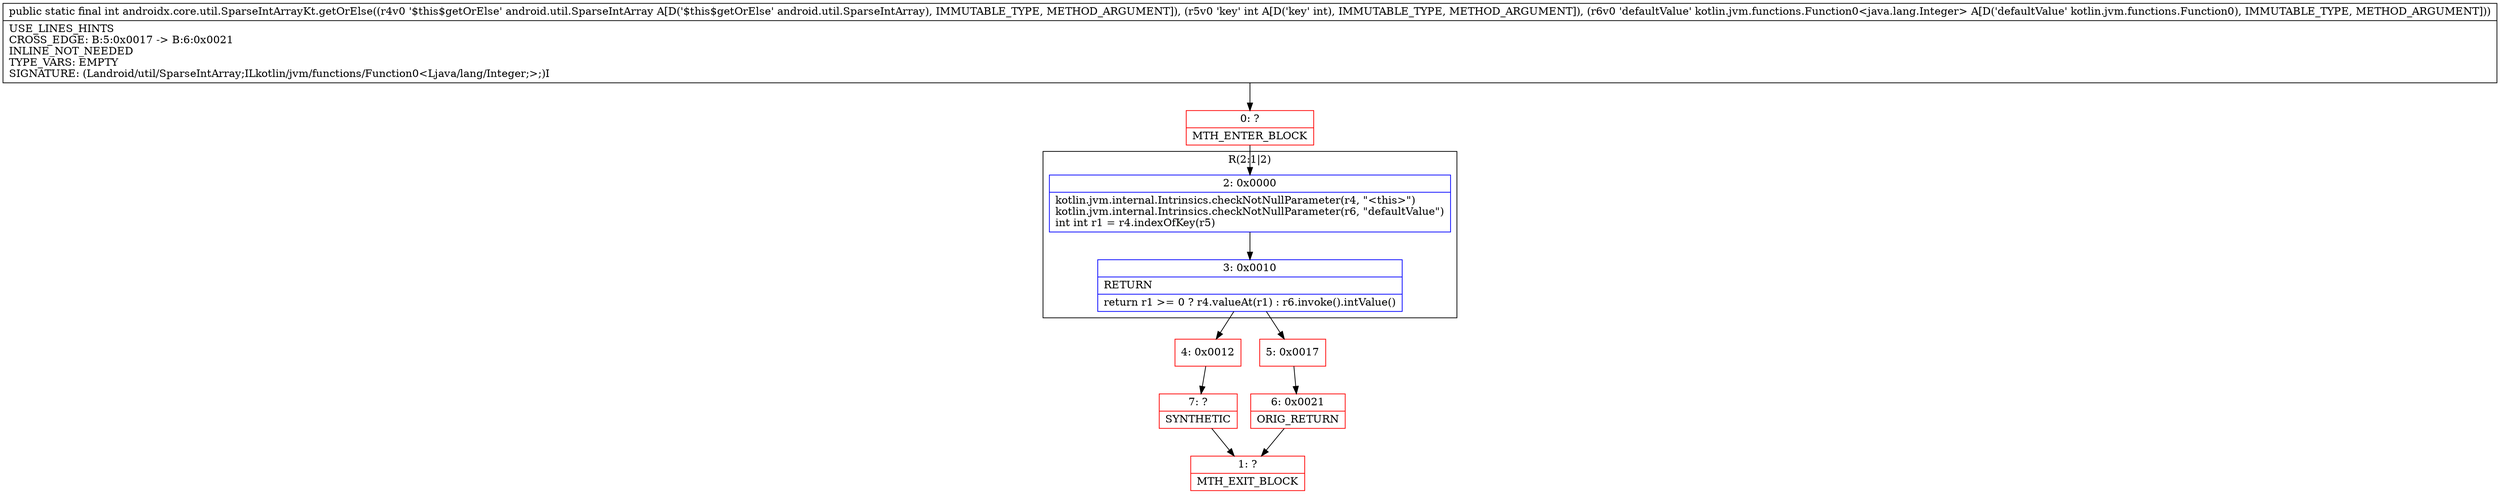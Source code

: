 digraph "CFG forandroidx.core.util.SparseIntArrayKt.getOrElse(Landroid\/util\/SparseIntArray;ILkotlin\/jvm\/functions\/Function0;)I" {
subgraph cluster_Region_22034779 {
label = "R(2:1|2)";
node [shape=record,color=blue];
Node_2 [shape=record,label="{2\:\ 0x0000|kotlin.jvm.internal.Intrinsics.checkNotNullParameter(r4, \"\<this\>\")\lkotlin.jvm.internal.Intrinsics.checkNotNullParameter(r6, \"defaultValue\")\lint int r1 = r4.indexOfKey(r5)\l}"];
Node_3 [shape=record,label="{3\:\ 0x0010|RETURN\l|return r1 \>= 0 ? r4.valueAt(r1) : r6.invoke().intValue()\l}"];
}
Node_0 [shape=record,color=red,label="{0\:\ ?|MTH_ENTER_BLOCK\l}"];
Node_4 [shape=record,color=red,label="{4\:\ 0x0012}"];
Node_7 [shape=record,color=red,label="{7\:\ ?|SYNTHETIC\l}"];
Node_1 [shape=record,color=red,label="{1\:\ ?|MTH_EXIT_BLOCK\l}"];
Node_5 [shape=record,color=red,label="{5\:\ 0x0017}"];
Node_6 [shape=record,color=red,label="{6\:\ 0x0021|ORIG_RETURN\l}"];
MethodNode[shape=record,label="{public static final int androidx.core.util.SparseIntArrayKt.getOrElse((r4v0 '$this$getOrElse' android.util.SparseIntArray A[D('$this$getOrElse' android.util.SparseIntArray), IMMUTABLE_TYPE, METHOD_ARGUMENT]), (r5v0 'key' int A[D('key' int), IMMUTABLE_TYPE, METHOD_ARGUMENT]), (r6v0 'defaultValue' kotlin.jvm.functions.Function0\<java.lang.Integer\> A[D('defaultValue' kotlin.jvm.functions.Function0), IMMUTABLE_TYPE, METHOD_ARGUMENT]))  | USE_LINES_HINTS\lCROSS_EDGE: B:5:0x0017 \-\> B:6:0x0021\lINLINE_NOT_NEEDED\lTYPE_VARS: EMPTY\lSIGNATURE: (Landroid\/util\/SparseIntArray;ILkotlin\/jvm\/functions\/Function0\<Ljava\/lang\/Integer;\>;)I\l}"];
MethodNode -> Node_0;Node_2 -> Node_3;
Node_3 -> Node_4;
Node_3 -> Node_5;
Node_0 -> Node_2;
Node_4 -> Node_7;
Node_7 -> Node_1;
Node_5 -> Node_6;
Node_6 -> Node_1;
}

